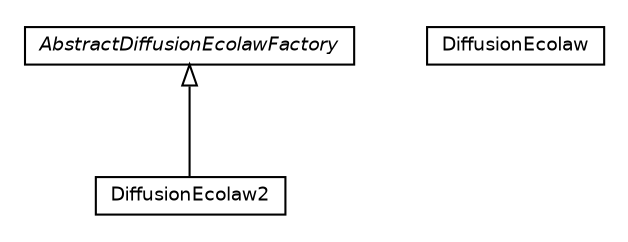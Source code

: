 #!/usr/local/bin/dot
#
# Class diagram 
# Generated by UmlGraph version 4.4 (http://www.spinellis.gr/sw/umlgraph)
#

digraph G {
	edge [fontname="Helvetica",fontsize=10,labelfontname="Helvetica",labelfontsize=10];
	node [fontname="Helvetica",fontsize=10,shape=plaintext];
	// it.apice.sapere.commons.DiffusionEcolaw2
	c12417 [label=<<table border="0" cellborder="1" cellspacing="0" cellpadding="2" port="p" href="./DiffusionEcolaw2.html">
		<tr><td><table border="0" cellspacing="0" cellpadding="1">
			<tr><td> DiffusionEcolaw2 </td></tr>
		</table></td></tr>
		</table>>, fontname="Helvetica", fontcolor="black", fontsize=9.0];
	// it.apice.sapere.commons.DiffusionEcolaw
	c12418 [label=<<table border="0" cellborder="1" cellspacing="0" cellpadding="2" port="p" href="./DiffusionEcolaw.html">
		<tr><td><table border="0" cellspacing="0" cellpadding="1">
			<tr><td> DiffusionEcolaw </td></tr>
		</table></td></tr>
		</table>>, fontname="Helvetica", fontcolor="black", fontsize=9.0];
	// it.apice.sapere.commons.AbstractDiffusionEcolawFactory
	c12419 [label=<<table border="0" cellborder="1" cellspacing="0" cellpadding="2" port="p" href="./AbstractDiffusionEcolawFactory.html">
		<tr><td><table border="0" cellspacing="0" cellpadding="1">
			<tr><td><font face="Helvetica-Oblique"> AbstractDiffusionEcolawFactory </font></td></tr>
		</table></td></tr>
		</table>>, fontname="Helvetica", fontcolor="black", fontsize=9.0];
	//it.apice.sapere.commons.DiffusionEcolaw2 extends it.apice.sapere.commons.AbstractDiffusionEcolawFactory
	c12419:p -> c12417:p [dir=back,arrowtail=empty];
}

